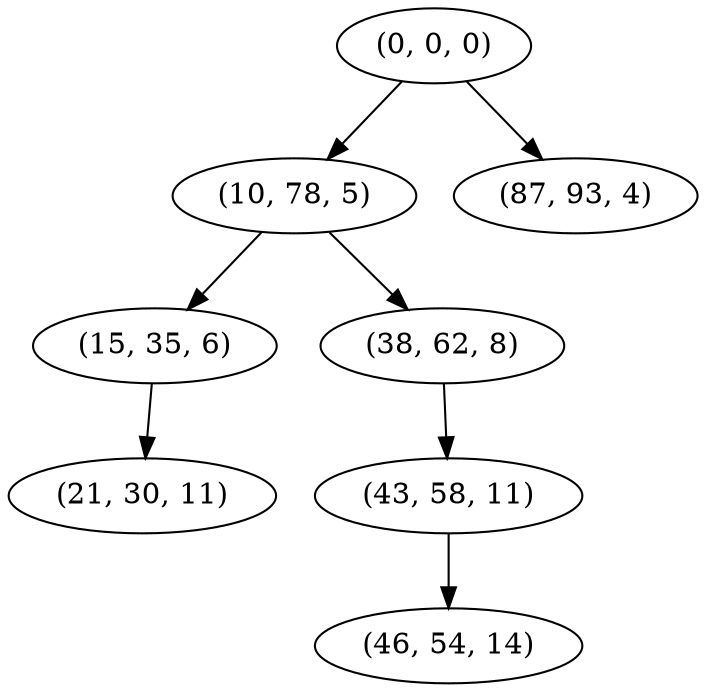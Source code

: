 digraph tree {
    "(0, 0, 0)";
    "(10, 78, 5)";
    "(15, 35, 6)";
    "(21, 30, 11)";
    "(38, 62, 8)";
    "(43, 58, 11)";
    "(46, 54, 14)";
    "(87, 93, 4)";
    "(0, 0, 0)" -> "(10, 78, 5)";
    "(0, 0, 0)" -> "(87, 93, 4)";
    "(10, 78, 5)" -> "(15, 35, 6)";
    "(10, 78, 5)" -> "(38, 62, 8)";
    "(15, 35, 6)" -> "(21, 30, 11)";
    "(38, 62, 8)" -> "(43, 58, 11)";
    "(43, 58, 11)" -> "(46, 54, 14)";
}
